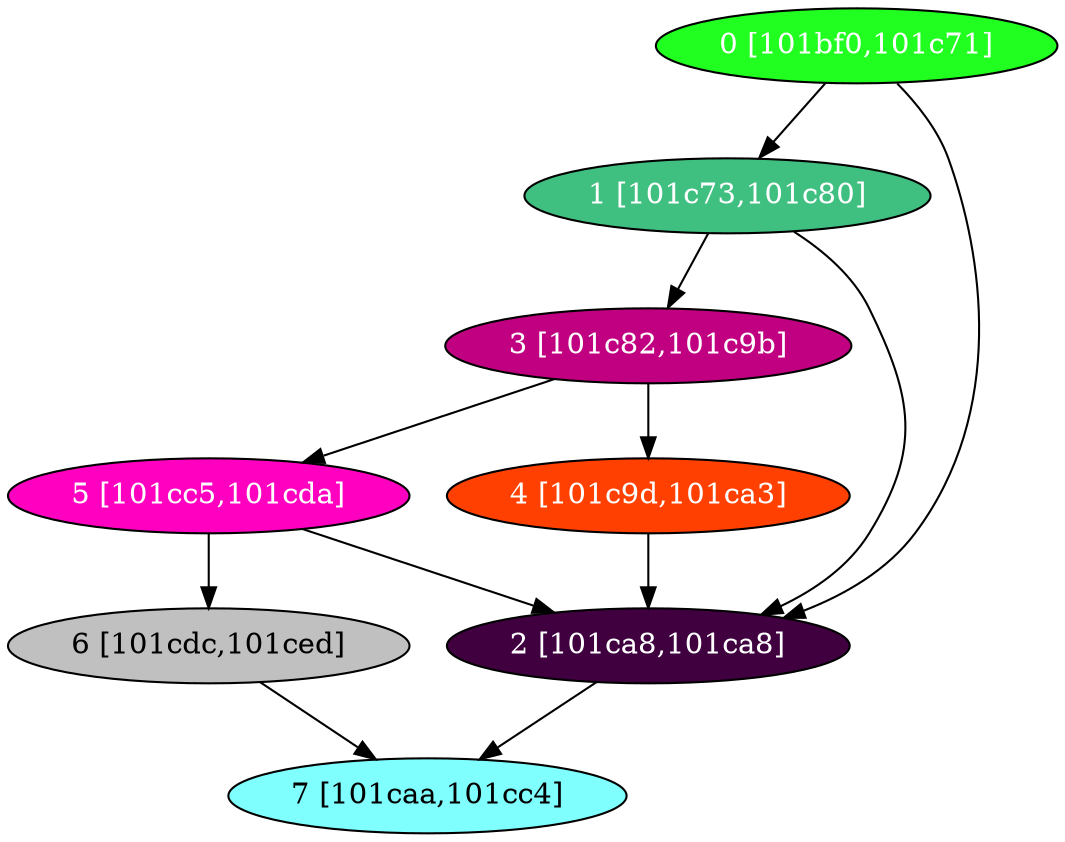 diGraph libnss3{
	libnss3_0  [style=filled fillcolor="#20FF20" fontcolor="#ffffff" shape=oval label="0 [101bf0,101c71]"]
	libnss3_1  [style=filled fillcolor="#40C080" fontcolor="#ffffff" shape=oval label="1 [101c73,101c80]"]
	libnss3_2  [style=filled fillcolor="#400040" fontcolor="#ffffff" shape=oval label="2 [101ca8,101ca8]"]
	libnss3_3  [style=filled fillcolor="#C00080" fontcolor="#ffffff" shape=oval label="3 [101c82,101c9b]"]
	libnss3_4  [style=filled fillcolor="#FF4000" fontcolor="#ffffff" shape=oval label="4 [101c9d,101ca3]"]
	libnss3_5  [style=filled fillcolor="#FF00C0" fontcolor="#ffffff" shape=oval label="5 [101cc5,101cda]"]
	libnss3_6  [style=filled fillcolor="#C0C0C0" fontcolor="#000000" shape=oval label="6 [101cdc,101ced]"]
	libnss3_7  [style=filled fillcolor="#80FFFF" fontcolor="#000000" shape=oval label="7 [101caa,101cc4]"]

	libnss3_0 -> libnss3_1
	libnss3_0 -> libnss3_2
	libnss3_1 -> libnss3_2
	libnss3_1 -> libnss3_3
	libnss3_2 -> libnss3_7
	libnss3_3 -> libnss3_4
	libnss3_3 -> libnss3_5
	libnss3_4 -> libnss3_2
	libnss3_5 -> libnss3_2
	libnss3_5 -> libnss3_6
	libnss3_6 -> libnss3_7
}
